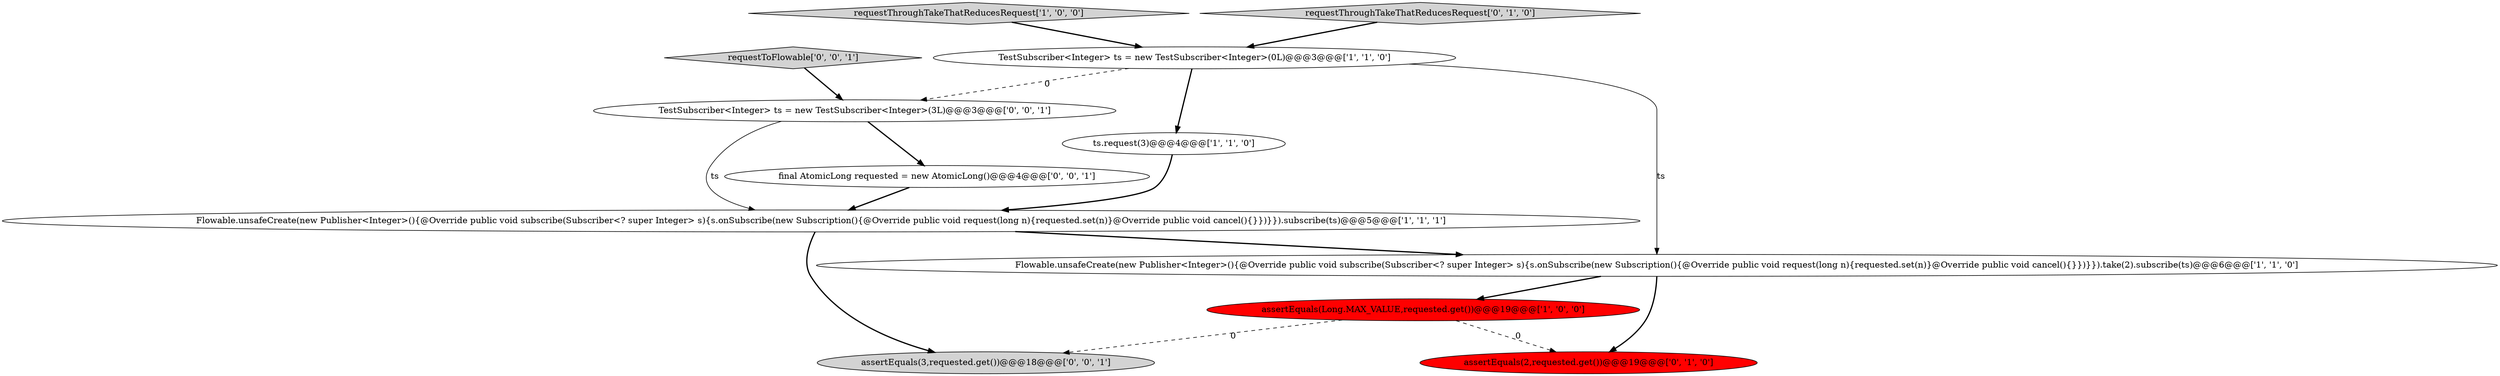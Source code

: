 digraph {
8 [style = filled, label = "TestSubscriber<Integer> ts = new TestSubscriber<Integer>(3L)@@@3@@@['0', '0', '1']", fillcolor = white, shape = ellipse image = "AAA0AAABBB3BBB"];
10 [style = filled, label = "requestToFlowable['0', '0', '1']", fillcolor = lightgray, shape = diamond image = "AAA0AAABBB3BBB"];
4 [style = filled, label = "ts.request(3)@@@4@@@['1', '1', '0']", fillcolor = white, shape = ellipse image = "AAA0AAABBB1BBB"];
0 [style = filled, label = "assertEquals(Long.MAX_VALUE,requested.get())@@@19@@@['1', '0', '0']", fillcolor = red, shape = ellipse image = "AAA1AAABBB1BBB"];
5 [style = filled, label = "Flowable.unsafeCreate(new Publisher<Integer>(){@Override public void subscribe(Subscriber<? super Integer> s){s.onSubscribe(new Subscription(){@Override public void request(long n){requested.set(n)}@Override public void cancel(){}})}}).subscribe(ts)@@@5@@@['1', '1', '1']", fillcolor = white, shape = ellipse image = "AAA0AAABBB1BBB"];
2 [style = filled, label = "requestThroughTakeThatReducesRequest['1', '0', '0']", fillcolor = lightgray, shape = diamond image = "AAA0AAABBB1BBB"];
3 [style = filled, label = "Flowable.unsafeCreate(new Publisher<Integer>(){@Override public void subscribe(Subscriber<? super Integer> s){s.onSubscribe(new Subscription(){@Override public void request(long n){requested.set(n)}@Override public void cancel(){}})}}).take(2).subscribe(ts)@@@6@@@['1', '1', '0']", fillcolor = white, shape = ellipse image = "AAA0AAABBB1BBB"];
11 [style = filled, label = "final AtomicLong requested = new AtomicLong()@@@4@@@['0', '0', '1']", fillcolor = white, shape = ellipse image = "AAA0AAABBB3BBB"];
6 [style = filled, label = "requestThroughTakeThatReducesRequest['0', '1', '0']", fillcolor = lightgray, shape = diamond image = "AAA0AAABBB2BBB"];
7 [style = filled, label = "assertEquals(2,requested.get())@@@19@@@['0', '1', '0']", fillcolor = red, shape = ellipse image = "AAA1AAABBB2BBB"];
1 [style = filled, label = "TestSubscriber<Integer> ts = new TestSubscriber<Integer>(0L)@@@3@@@['1', '1', '0']", fillcolor = white, shape = ellipse image = "AAA0AAABBB1BBB"];
9 [style = filled, label = "assertEquals(3,requested.get())@@@18@@@['0', '0', '1']", fillcolor = lightgray, shape = ellipse image = "AAA0AAABBB3BBB"];
5->3 [style = bold, label=""];
6->1 [style = bold, label=""];
1->8 [style = dashed, label="0"];
11->5 [style = bold, label=""];
1->4 [style = bold, label=""];
1->3 [style = solid, label="ts"];
0->9 [style = dashed, label="0"];
10->8 [style = bold, label=""];
5->9 [style = bold, label=""];
3->7 [style = bold, label=""];
0->7 [style = dashed, label="0"];
8->11 [style = bold, label=""];
4->5 [style = bold, label=""];
2->1 [style = bold, label=""];
3->0 [style = bold, label=""];
8->5 [style = solid, label="ts"];
}
